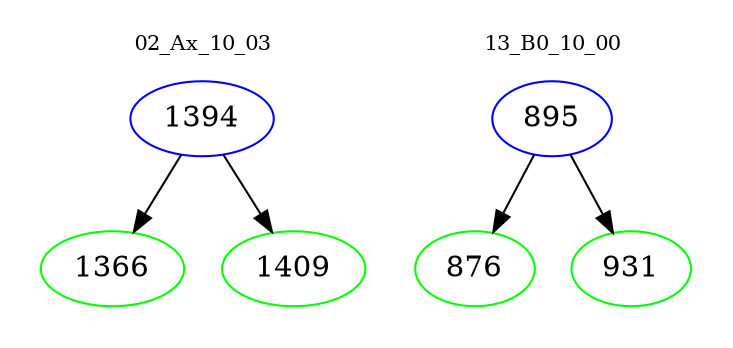 digraph{
subgraph cluster_0 {
color = white
label = "02_Ax_10_03";
fontsize=10;
T0_1394 [label="1394", color="blue"]
T0_1394 -> T0_1366 [color="black"]
T0_1366 [label="1366", color="green"]
T0_1394 -> T0_1409 [color="black"]
T0_1409 [label="1409", color="green"]
}
subgraph cluster_1 {
color = white
label = "13_B0_10_00";
fontsize=10;
T1_895 [label="895", color="blue"]
T1_895 -> T1_876 [color="black"]
T1_876 [label="876", color="green"]
T1_895 -> T1_931 [color="black"]
T1_931 [label="931", color="green"]
}
}
